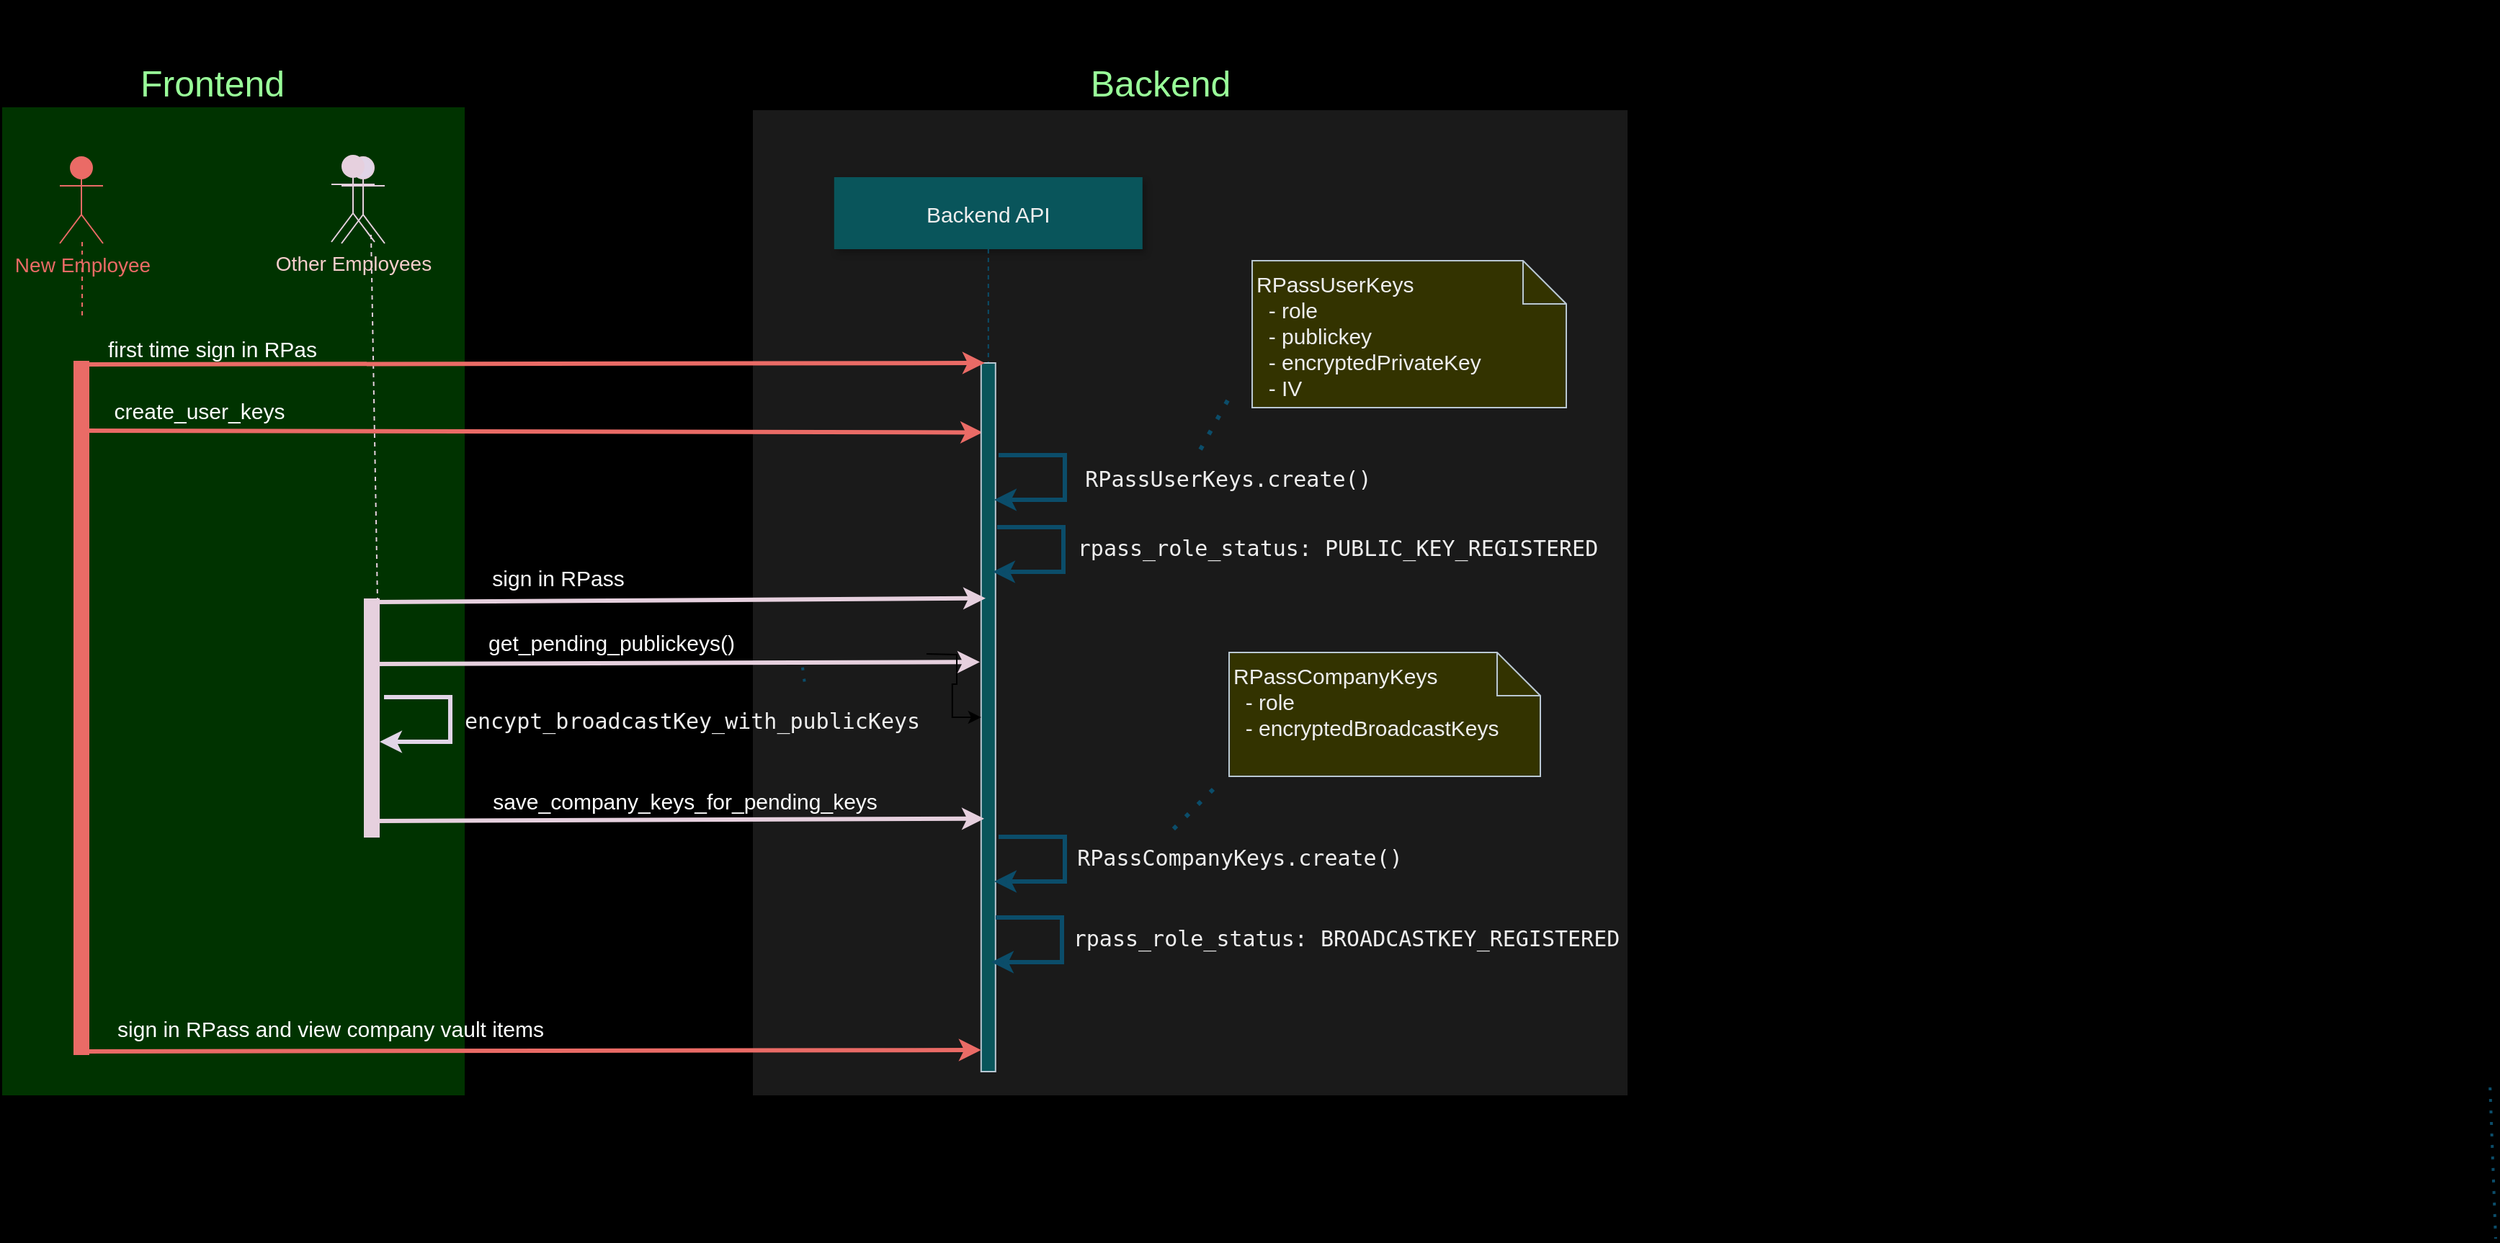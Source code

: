 <mxfile version="24.8.3">
  <diagram name="Page-1" id="9361dd3d-8414-5efd-6122-117bd74ce7a7">
    <mxGraphModel dx="1226" dy="1387" grid="0" gridSize="1" guides="1" tooltips="1" connect="1" arrows="1" fold="1" page="0" pageScale="1.5" pageWidth="826" pageHeight="1169" background="#000000" math="0" shadow="0">
      <root>
        <mxCell id="0" />
        <mxCell id="1" parent="0" />
        <mxCell id="HnRHryOFo4jIYyD-wib6-107" value="" style="rounded=0;whiteSpace=wrap;html=1;fillColor=#1A1A1A;" vertex="1" parent="1">
          <mxGeometry x="970" y="36" width="608" height="685" as="geometry" />
        </mxCell>
        <mxCell id="HnRHryOFo4jIYyD-wib6-99" value="" style="rounded=0;whiteSpace=wrap;html=1;fillColor=#003300;" vertex="1" parent="1">
          <mxGeometry x="449" y="34" width="322" height="687" as="geometry" />
        </mxCell>
        <mxCell id="2" value="" style="fillColor=#EA6B66;strokeColor=#EA6B66;fontSize=15;fontColor=#EEEEEE;labelBackgroundColor=none;" parent="1" vertex="1">
          <mxGeometry x="499.5" y="211" width="10" height="481" as="geometry" />
        </mxCell>
        <mxCell id="3" value="" style="edgeStyle=none;verticalLabelPosition=top;verticalAlign=bottom;labelPosition=left;align=right;fontSize=15;entryX=0.11;entryY=0.098;entryDx=0;entryDy=0;exitX=0.75;exitY=0;exitDx=0;exitDy=0;fontColor=#FFFFFF;labelBackgroundColor=none;strokeColor=#EA6B66;strokeWidth=3;entryPerimeter=0;" parent="1" target="26" edge="1">
          <mxGeometry width="100" height="100" as="geometry">
            <mxPoint x="504.5" y="259" as="sourcePoint" />
            <mxPoint x="901.9" y="255" as="targetPoint" />
            <mxPoint x="367" y="495" as="offset" />
          </mxGeometry>
        </mxCell>
        <mxCell id="24" value="Backend API" style="shadow=1;fillColor=#09555B;strokeColor=none;fontSize=15;fontColor=#EEEEEE;labelBackgroundColor=none;" parent="1" vertex="1">
          <mxGeometry x="1026.9" y="83" width="214" height="50" as="geometry" />
        </mxCell>
        <mxCell id="25" value="" style="edgeStyle=none;endArrow=none;dashed=1;fontSize=15;fontColor=default;labelBackgroundColor=none;strokeColor=#0B4D6A;" parent="1" source="24" target="26" edge="1">
          <mxGeometry x="727.335" y="165" width="100" height="100" as="geometry">
            <mxPoint x="886.159" y="135" as="sourcePoint" />
            <mxPoint x="886.476" y="190" as="targetPoint" />
          </mxGeometry>
        </mxCell>
        <mxCell id="26" value="" style="fillColor=#09555B;strokeColor=#BAC8D3;fontSize=15;fontColor=#EEEEEE;labelBackgroundColor=none;" parent="1" vertex="1">
          <mxGeometry x="1128.9" y="212" width="10" height="492" as="geometry" />
        </mxCell>
        <mxCell id="33" value="" style="edgeStyle=elbowEdgeStyle;elbow=vertical;endArrow=none;dashed=1;strokeColor=#EA6B66;fontSize=15;fontColor=default;labelBackgroundColor=none;" parent="1" edge="1">
          <mxGeometry x="230.0" y="310" width="100" height="100" as="geometry">
            <mxPoint x="505" y="128" as="sourcePoint" />
            <mxPoint x="505" y="181" as="targetPoint" />
            <Array as="points">
              <mxPoint x="505" y="141" />
            </Array>
          </mxGeometry>
        </mxCell>
        <mxCell id="W7PPBAMyW4U-8BtLyTJV-130" value="" style="endArrow=classic;html=1;rounded=0;fontColor=default;labelBackgroundColor=none;strokeColor=#0B4D6A;strokeWidth=3;" parent="1" edge="1">
          <mxGeometry width="50" height="50" relative="1" as="geometry">
            <mxPoint x="1141" y="276" as="sourcePoint" />
            <mxPoint x="1138" y="307" as="targetPoint" />
            <Array as="points">
              <mxPoint x="1187" y="276" />
              <mxPoint x="1187" y="307" />
            </Array>
          </mxGeometry>
        </mxCell>
        <mxCell id="W7PPBAMyW4U-8BtLyTJV-155" value="&lt;div style=&quot;background-color: rgb(30, 31, 34);&quot;&gt;&lt;pre style=&quot;font-family:&#39;JetBrains Mono&#39;,monospace;font-size:9.8pt;&quot;&gt;&lt;br&gt;&lt;/pre&gt;&lt;/div&gt;" style="text;whiteSpace=wrap;html=1;fontColor=#EEEEEE;labelBackgroundColor=none;" parent="1" vertex="1">
          <mxGeometry x="1120" y="-40" width="150" height="70" as="geometry" />
        </mxCell>
        <mxCell id="W7PPBAMyW4U-8BtLyTJV-182" value="" style="endArrow=none;dashed=1;html=1;dashPattern=1 3;strokeWidth=2;rounded=0;entryX=0;entryY=0;entryDx=220;entryDy=0;entryPerimeter=0;fontColor=default;labelBackgroundColor=none;strokeColor=#0B4D6A;" parent="1" edge="1">
          <mxGeometry width="50" height="50" relative="1" as="geometry">
            <mxPoint x="2176.111" y="715" as="sourcePoint" />
            <mxPoint x="2180" y="820" as="targetPoint" />
          </mxGeometry>
        </mxCell>
        <mxCell id="_NU2ZN515jxC7wL2CLro-80" value="" style="endArrow=none;dashed=1;html=1;dashPattern=1 3;strokeWidth=2;rounded=0;fontColor=default;labelBackgroundColor=none;strokeColor=#0B4D6A;" parent="1" edge="1">
          <mxGeometry width="50" height="50" relative="1" as="geometry">
            <mxPoint x="1005.001" y="423.38" as="sourcePoint" />
            <mxPoint x="1006.9" y="438" as="targetPoint" />
          </mxGeometry>
        </mxCell>
        <mxCell id="_NU2ZN515jxC7wL2CLro-98" value="&lt;div style=&quot;font-size: 15px;&quot;&gt;&lt;pre style=&quot;text-align: right; font-size: 15px;&quot;&gt;&lt;font face=&quot;Helvetica&quot; color=&quot;#ffffff&quot;&gt;&lt;span style=&quot;white-space-collapse: collapse;&quot;&gt;create_user_keys&lt;/span&gt;&lt;/font&gt;&lt;/pre&gt;&lt;/div&gt;" style="text;html=1;align=center;verticalAlign=middle;resizable=0;points=[];autosize=1;strokeColor=none;fillColor=none;fontColor=#EEEEEE;labelBackgroundColor=none;fontSize=15;" parent="1" vertex="1">
          <mxGeometry x="518" y="215" width="136" height="60" as="geometry" />
        </mxCell>
        <mxCell id="_NU2ZN515jxC7wL2CLro-101" value="&lt;div style=&quot;font-size: 15px;&quot;&gt;&lt;pre style=&quot;font-family: &amp;quot;JetBrains Mono&amp;quot;, monospace; font-size: 15px;&quot;&gt;&lt;span style=&quot;font-size: 15px;&quot;&gt;RPassUserKeys.create()&lt;/span&gt;&lt;/pre&gt;&lt;/div&gt;" style="text;html=1;align=center;verticalAlign=middle;resizable=0;points=[];autosize=1;strokeColor=none;fillColor=none;fontColor=#EEEEEE;labelBackgroundColor=none;fontSize=15;" parent="1" vertex="1">
          <mxGeometry x="1191" y="262" width="217" height="60" as="geometry" />
        </mxCell>
        <mxCell id="rRgI-piEJR2NT5U421E4-78" value="RPassUserKeys&#xa;  - role&#xa;  - publickey&#xa;  - encryptedPrivateKey&#xa;  - IV&#xa;" style="shape=note;align=left;fontSize=15;verticalAlign=top;fontColor=#EEEEEE;fillColor=#333300;labelBackgroundColor=none;strokeColor=#BAC8D3;spacing=3;" parent="1" vertex="1">
          <mxGeometry x="1317" y="141" width="218" height="102" as="geometry" />
        </mxCell>
        <mxCell id="z2O3Q1LjJvFne5vD3scs-73" value="" style="endArrow=none;dashed=1;html=1;dashPattern=1 3;strokeWidth=3;rounded=0;fontColor=default;labelBackgroundColor=none;strokeColor=#0B4D6A;" parent="1" edge="1">
          <mxGeometry width="50" height="50" relative="1" as="geometry">
            <mxPoint x="1300" y="238" as="sourcePoint" />
            <mxPoint x="1280" y="274" as="targetPoint" />
          </mxGeometry>
        </mxCell>
        <mxCell id="HnRHryOFo4jIYyD-wib6-65" value="&lt;font style=&quot;font-size: 14px;&quot; color=&quot;#ea6b66&quot;&gt;New Employee&lt;/font&gt;" style="shape=umlActor;verticalLabelPosition=bottom;verticalAlign=top;html=1;outlineConnect=0;strokeColor=#EA6B66;fillColor=#EA6B66;" vertex="1" parent="1">
          <mxGeometry x="489.5" y="69" width="30" height="60" as="geometry" />
        </mxCell>
        <mxCell id="HnRHryOFo4jIYyD-wib6-70" value="" style="fillColor=#E6D0DE;strokeColor=#E6D0DE;fontSize=15;fontColor=#EEEEEE;labelBackgroundColor=none;" vertex="1" parent="1">
          <mxGeometry x="701" y="376" width="10" height="165" as="geometry" />
        </mxCell>
        <mxCell id="HnRHryOFo4jIYyD-wib6-72" value="" style="edgeStyle=none;endArrow=none;dashed=1;fontSize=15;fontColor=default;labelBackgroundColor=none;strokeColor=#E6D0DE;" edge="1" parent="1">
          <mxGeometry x="727.335" y="165" width="100" height="100" as="geometry">
            <mxPoint x="705.5" y="123" as="sourcePoint" />
            <mxPoint x="710" y="377" as="targetPoint" />
          </mxGeometry>
        </mxCell>
        <mxCell id="HnRHryOFo4jIYyD-wib6-77" value="&lt;font color=&quot;#99ff99&quot; style=&quot;font-size: 25px;&quot;&gt;Frontend&lt;/font&gt;" style="text;html=1;align=center;verticalAlign=middle;resizable=0;points=[];autosize=1;strokeColor=none;fillColor=none;fontSize=25;" vertex="1" parent="1">
          <mxGeometry x="535.5" y="-4" width="118" height="42" as="geometry" />
        </mxCell>
        <mxCell id="HnRHryOFo4jIYyD-wib6-78" value="" style="edgeStyle=none;verticalLabelPosition=top;verticalAlign=bottom;labelPosition=left;align=right;fontSize=15;fontColor=#FFFFFF;labelBackgroundColor=none;strokeColor=#E6D0DE;strokeWidth=3;entryX=0.31;entryY=0.332;entryDx=0;entryDy=0;entryPerimeter=0;" edge="1" parent="1" target="26">
          <mxGeometry width="100" height="100" as="geometry">
            <mxPoint x="709" y="378" as="sourcePoint" />
            <mxPoint x="1127" y="378" as="targetPoint" />
            <mxPoint x="367" y="495" as="offset" />
          </mxGeometry>
        </mxCell>
        <mxCell id="HnRHryOFo4jIYyD-wib6-79" value="" style="edgeStyle=none;verticalLabelPosition=top;verticalAlign=bottom;labelPosition=left;align=right;fontSize=15;entryX=0.25;entryY=0;entryDx=0;entryDy=0;exitX=0.75;exitY=0;exitDx=0;exitDy=0;fontColor=#FFFFFF;labelBackgroundColor=none;strokeColor=#EA6B66;strokeWidth=3;" edge="1" parent="1" target="26">
          <mxGeometry width="100" height="100" as="geometry">
            <mxPoint x="508" y="213" as="sourcePoint" />
            <mxPoint x="905.4" y="209" as="targetPoint" />
            <mxPoint x="367" y="495" as="offset" />
          </mxGeometry>
        </mxCell>
        <mxCell id="HnRHryOFo4jIYyD-wib6-81" value="&lt;div style=&quot;font-size: 15px;&quot;&gt;&lt;pre style=&quot;text-align: right; font-size: 15px;&quot;&gt;&lt;font face=&quot;Helvetica&quot; color=&quot;#ffffff&quot;&gt;&lt;span style=&quot;white-space-collapse: collapse;&quot;&gt;first time sign in RPas&lt;/span&gt;&lt;/font&gt;&lt;/pre&gt;&lt;/div&gt;" style="text;html=1;align=center;verticalAlign=middle;resizable=0;points=[];autosize=1;strokeColor=none;fillColor=none;fontColor=#EEEEEE;labelBackgroundColor=none;fontSize=15;" vertex="1" parent="1">
          <mxGeometry x="513" y="172" width="163" height="60" as="geometry" />
        </mxCell>
        <mxCell id="HnRHryOFo4jIYyD-wib6-83" value="&lt;div style=&quot;font-size: 15px;&quot;&gt;&lt;pre style=&quot;text-align: right; font-size: 15px;&quot;&gt;&lt;font face=&quot;Helvetica&quot; color=&quot;#ffffff&quot;&gt;&lt;span style=&quot;white-space-collapse: collapse;&quot;&gt;sign in RPass&lt;/span&gt;&lt;/font&gt;&lt;/pre&gt;&lt;/div&gt;" style="text;html=1;align=center;verticalAlign=middle;resizable=0;points=[];autosize=1;strokeColor=none;fillColor=none;fontColor=#EEEEEE;labelBackgroundColor=none;fontSize=15;" vertex="1" parent="1">
          <mxGeometry x="780" y="331" width="110" height="60" as="geometry" />
        </mxCell>
        <mxCell id="HnRHryOFo4jIYyD-wib6-84" value="" style="edgeStyle=none;verticalLabelPosition=top;verticalAlign=bottom;labelPosition=left;align=right;fontSize=15;entryX=-0.09;entryY=0.422;entryDx=0;entryDy=0;fontColor=#FFFFFF;labelBackgroundColor=none;strokeColor=#E6D0DE;strokeWidth=3;entryPerimeter=0;" edge="1" parent="1" target="26">
          <mxGeometry width="100" height="100" as="geometry">
            <mxPoint x="708" y="421" as="sourcePoint" />
            <mxPoint x="904" y="419" as="targetPoint" />
            <mxPoint x="367" y="495" as="offset" />
          </mxGeometry>
        </mxCell>
        <mxCell id="HnRHryOFo4jIYyD-wib6-91" value="" style="edgeStyle=orthogonalEdgeStyle;rounded=0;orthogonalLoop=1;jettySize=auto;html=1;" edge="1" parent="1" target="26">
          <mxGeometry relative="1" as="geometry">
            <mxPoint x="1091" y="414" as="sourcePoint" />
          </mxGeometry>
        </mxCell>
        <mxCell id="HnRHryOFo4jIYyD-wib6-86" value="&lt;div style=&quot;font-size: 15px;&quot;&gt;&lt;pre style=&quot;text-align: right; font-size: 15px;&quot;&gt;&lt;font face=&quot;Helvetica&quot; color=&quot;#ffffff&quot;&gt;&lt;span style=&quot;white-space-collapse: collapse;&quot;&gt;get_pending_publickeys()&lt;/span&gt;&lt;/font&gt;&lt;/pre&gt;&lt;/div&gt;" style="text;html=1;align=center;verticalAlign=middle;resizable=0;points=[];autosize=1;strokeColor=none;fillColor=none;fontColor=#EEEEEE;labelBackgroundColor=none;fontSize=15;" vertex="1" parent="1">
          <mxGeometry x="777" y="376" width="189" height="60" as="geometry" />
        </mxCell>
        <mxCell id="HnRHryOFo4jIYyD-wib6-87" value="" style="endArrow=classic;html=1;rounded=0;fontColor=default;labelBackgroundColor=none;strokeColor=#0B4D6A;strokeWidth=3;" edge="1" parent="1">
          <mxGeometry width="50" height="50" relative="1" as="geometry">
            <mxPoint x="1140" y="326" as="sourcePoint" />
            <mxPoint x="1137" y="357" as="targetPoint" />
            <Array as="points">
              <mxPoint x="1186" y="326" />
              <mxPoint x="1186" y="357" />
            </Array>
          </mxGeometry>
        </mxCell>
        <mxCell id="HnRHryOFo4jIYyD-wib6-88" value="&lt;div style=&quot;font-size: 15px;&quot;&gt;&lt;pre style=&quot;font-family: &amp;quot;JetBrains Mono&amp;quot;, monospace; font-size: 15px;&quot;&gt;rpass_role_status: PUBLIC_KEY_REGISTERED&lt;/pre&gt;&lt;/div&gt;" style="text;html=1;align=center;verticalAlign=middle;resizable=0;points=[];autosize=1;strokeColor=none;fillColor=none;fontColor=#EEEEEE;labelBackgroundColor=none;fontSize=15;" vertex="1" parent="1">
          <mxGeometry x="1186" y="310" width="379" height="60" as="geometry" />
        </mxCell>
        <mxCell id="HnRHryOFo4jIYyD-wib6-89" value="" style="endArrow=classic;html=1;rounded=0;fontColor=default;labelBackgroundColor=none;strokeColor=#E1D5E7;strokeWidth=3;" edge="1" parent="1">
          <mxGeometry width="50" height="50" relative="1" as="geometry">
            <mxPoint x="714.5" y="444" as="sourcePoint" />
            <mxPoint x="711.5" y="475" as="targetPoint" />
            <Array as="points">
              <mxPoint x="760.5" y="444" />
              <mxPoint x="760.5" y="475" />
            </Array>
          </mxGeometry>
        </mxCell>
        <mxCell id="HnRHryOFo4jIYyD-wib6-90" value="&lt;div style=&quot;font-size: 15px;&quot;&gt;&lt;pre style=&quot;font-family: &amp;quot;JetBrains Mono&amp;quot;, monospace; font-size: 15px;&quot;&gt;encypt_broadcastKey_with_publicKeys&lt;/pre&gt;&lt;/div&gt;" style="text;html=1;align=center;verticalAlign=middle;resizable=0;points=[];autosize=1;strokeColor=none;fillColor=none;fontColor=#EEEEEE;labelBackgroundColor=none;fontSize=15;" vertex="1" parent="1">
          <mxGeometry x="761" y="430" width="334" height="60" as="geometry" />
        </mxCell>
        <mxCell id="HnRHryOFo4jIYyD-wib6-92" value="" style="edgeStyle=none;verticalLabelPosition=top;verticalAlign=bottom;labelPosition=left;align=right;fontSize=15;entryX=0.21;entryY=0.643;entryDx=0;entryDy=0;fontColor=#FFFFFF;labelBackgroundColor=none;strokeColor=#E6D0DE;strokeWidth=3;entryPerimeter=0;" edge="1" parent="1" target="26">
          <mxGeometry width="100" height="100" as="geometry">
            <mxPoint x="709" y="530" as="sourcePoint" />
            <mxPoint x="906" y="529" as="targetPoint" />
            <mxPoint x="367" y="495" as="offset" />
          </mxGeometry>
        </mxCell>
        <mxCell id="HnRHryOFo4jIYyD-wib6-93" value="&lt;div style=&quot;font-size: 15px;&quot;&gt;&lt;pre style=&quot;text-align: right; font-size: 15px;&quot;&gt;&lt;font face=&quot;Helvetica&quot; color=&quot;#ffffff&quot;&gt;&lt;span style=&quot;white-space-collapse: collapse;&quot;&gt;save_company_keys_for_pending_keys&lt;/span&gt;&lt;/font&gt;&lt;/pre&gt;&lt;/div&gt;" style="text;html=1;align=center;verticalAlign=middle;resizable=0;points=[];autosize=1;strokeColor=none;fillColor=none;fontColor=#EEEEEE;labelBackgroundColor=none;fontSize=15;" vertex="1" parent="1">
          <mxGeometry x="780" y="486" width="285" height="60" as="geometry" />
        </mxCell>
        <mxCell id="HnRHryOFo4jIYyD-wib6-94" value="" style="endArrow=classic;html=1;rounded=0;fontColor=default;labelBackgroundColor=none;strokeColor=#0B4D6A;strokeWidth=3;" edge="1" parent="1">
          <mxGeometry width="50" height="50" relative="1" as="geometry">
            <mxPoint x="1141" y="541" as="sourcePoint" />
            <mxPoint x="1138" y="572" as="targetPoint" />
            <Array as="points">
              <mxPoint x="1187" y="541" />
              <mxPoint x="1187" y="572" />
            </Array>
          </mxGeometry>
        </mxCell>
        <mxCell id="HnRHryOFo4jIYyD-wib6-95" value="&lt;div style=&quot;font-size: 15px;&quot;&gt;&lt;pre style=&quot;font-family: &amp;quot;JetBrains Mono&amp;quot;, monospace; font-size: 15px;&quot;&gt;&lt;span style=&quot;font-size: 15px;&quot;&gt;RPassCompanyKeys.create()&lt;/span&gt;&lt;/pre&gt;&lt;/div&gt;" style="text;html=1;align=center;verticalAlign=middle;resizable=0;points=[];autosize=1;strokeColor=none;fillColor=none;fontColor=#EEEEEE;labelBackgroundColor=none;fontSize=15;" vertex="1" parent="1">
          <mxGeometry x="1186" y="525" width="244" height="60" as="geometry" />
        </mxCell>
        <mxCell id="HnRHryOFo4jIYyD-wib6-97" value="RPassCompanyKeys&#xa;  - role&#xa;  - encryptedBroadcastKeys&#xa;" style="shape=note;align=left;fontSize=15;verticalAlign=top;fontColor=#EEEEEE;fillColor=#333300;labelBackgroundColor=none;strokeColor=#BAC8D3;spacing=3;" vertex="1" parent="1">
          <mxGeometry x="1301" y="413" width="216" height="86" as="geometry" />
        </mxCell>
        <mxCell id="HnRHryOFo4jIYyD-wib6-106" value="" style="group" vertex="1" connectable="0" parent="1">
          <mxGeometry x="678" y="68" width="37" height="61" as="geometry" />
        </mxCell>
        <mxCell id="HnRHryOFo4jIYyD-wib6-66" value="" style="shape=umlActor;verticalLabelPosition=bottom;verticalAlign=top;html=1;outlineConnect=0;strokeColor=#E6D0DE;fillColor=#E1D5E7;" vertex="1" parent="HnRHryOFo4jIYyD-wib6-106">
          <mxGeometry x="7" y="1" width="30" height="60" as="geometry" />
        </mxCell>
        <mxCell id="HnRHryOFo4jIYyD-wib6-67" value="&lt;font color=&quot;#f8cecc&quot; style=&quot;font-size: 14px;&quot;&gt;Other Employees&lt;/font&gt;" style="shape=umlActor;verticalLabelPosition=bottom;verticalAlign=top;html=1;outlineConnect=0;strokeColor=#E6D0DE;fillColor=#E6D0DE;" vertex="1" parent="HnRHryOFo4jIYyD-wib6-106">
          <mxGeometry width="30" height="60" as="geometry" />
        </mxCell>
        <mxCell id="HnRHryOFo4jIYyD-wib6-108" value="&lt;font color=&quot;#99ff99&quot; style=&quot;font-size: 25px;&quot;&gt;Backend&lt;/font&gt;" style="text;html=1;align=center;verticalAlign=middle;resizable=0;points=[];autosize=1;strokeColor=none;fillColor=none;fontSize=25;" vertex="1" parent="1">
          <mxGeometry x="1195" y="-4" width="115" height="42" as="geometry" />
        </mxCell>
        <mxCell id="HnRHryOFo4jIYyD-wib6-109" value="" style="endArrow=classic;html=1;rounded=0;fontColor=default;labelBackgroundColor=none;strokeColor=#0B4D6A;strokeWidth=3;" edge="1" parent="1">
          <mxGeometry width="50" height="50" relative="1" as="geometry">
            <mxPoint x="1139" y="597" as="sourcePoint" />
            <mxPoint x="1136" y="628" as="targetPoint" />
            <Array as="points">
              <mxPoint x="1185" y="597" />
              <mxPoint x="1185" y="628" />
            </Array>
          </mxGeometry>
        </mxCell>
        <mxCell id="HnRHryOFo4jIYyD-wib6-110" value="" style="endArrow=none;dashed=1;html=1;dashPattern=1 3;strokeWidth=3;rounded=0;fontColor=default;labelBackgroundColor=none;strokeColor=#0B4D6A;" edge="1" parent="1">
          <mxGeometry width="50" height="50" relative="1" as="geometry">
            <mxPoint x="1290" y="508" as="sourcePoint" />
            <mxPoint x="1262" y="536" as="targetPoint" />
          </mxGeometry>
        </mxCell>
        <mxCell id="HnRHryOFo4jIYyD-wib6-111" value="&lt;div style=&quot;font-size: 15px;&quot;&gt;&lt;pre style=&quot;font-family: &amp;quot;JetBrains Mono&amp;quot;, monospace; font-size: 15px;&quot;&gt;rpass_role_status: BROADCASTKEY_REGISTERED&lt;/pre&gt;&lt;/div&gt;" style="text;html=1;align=center;verticalAlign=middle;resizable=0;points=[];autosize=1;strokeColor=none;fillColor=none;fontColor=#EEEEEE;labelBackgroundColor=none;fontSize=15;" vertex="1" parent="1">
          <mxGeometry x="1183" y="581" width="397" height="60" as="geometry" />
        </mxCell>
        <mxCell id="HnRHryOFo4jIYyD-wib6-112" value="" style="edgeStyle=none;verticalLabelPosition=top;verticalAlign=bottom;labelPosition=left;align=right;fontSize=15;entryX=0.25;entryY=0;entryDx=0;entryDy=0;exitX=0.75;exitY=0;exitDx=0;exitDy=0;fontColor=#FFFFFF;labelBackgroundColor=none;strokeColor=#EA6B66;strokeWidth=3;" edge="1" parent="1">
          <mxGeometry width="100" height="100" as="geometry">
            <mxPoint x="505.9" y="690" as="sourcePoint" />
            <mxPoint x="1128.9" y="689" as="targetPoint" />
            <mxPoint x="367" y="495" as="offset" />
          </mxGeometry>
        </mxCell>
        <mxCell id="HnRHryOFo4jIYyD-wib6-114" value="&lt;div style=&quot;font-size: 15px;&quot;&gt;&lt;pre style=&quot;text-align: right; font-size: 15px;&quot;&gt;&lt;font face=&quot;Helvetica&quot; color=&quot;#ffffff&quot;&gt;&lt;span style=&quot;white-space-collapse: collapse;&quot;&gt;sign in RPass and view company vault items&lt;/span&gt;&lt;/font&gt;&lt;/pre&gt;&lt;/div&gt;" style="text;html=1;align=center;verticalAlign=middle;resizable=0;points=[];autosize=1;strokeColor=none;fillColor=none;fontColor=#EEEEEE;labelBackgroundColor=none;fontSize=15;" vertex="1" parent="1">
          <mxGeometry x="519.5" y="644" width="314" height="60" as="geometry" />
        </mxCell>
      </root>
    </mxGraphModel>
  </diagram>
</mxfile>
